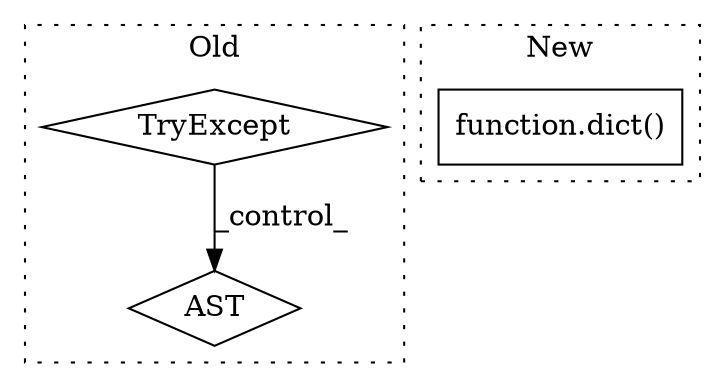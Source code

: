 digraph G {
subgraph cluster0 {
1 [label="TryExcept" a="71" s="3150" l="63" shape="diamond"];
3 [label="AST" a="2" s="3226,0" l="7,0" shape="diamond"];
label = "Old";
style="dotted";
}
subgraph cluster1 {
2 [label="function.dict()" a="75" s="3647" l="272" shape="box"];
label = "New";
style="dotted";
}
1 -> 3 [label="_control_"];
}